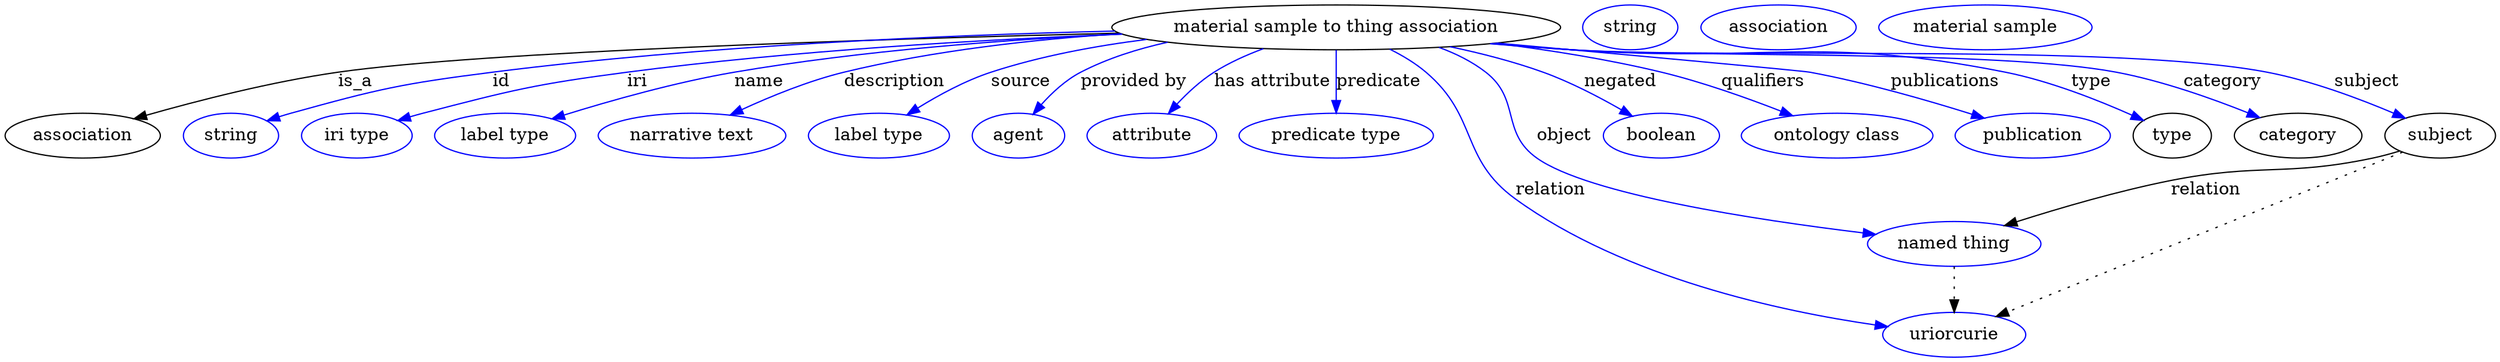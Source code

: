digraph {
	graph [bb="0,0,1659.8,283"];
	node [label="\N"];
	"material sample to thing association"	 [height=0.5,
		label="material sample to thing association",
		pos="876.05,265",
		width=3.8635];
	association	 [height=0.5,
		pos="50.046,178",
		width=1.3902];
	"material sample to thing association" -> association	 [label=is_a,
		lp="233.05,221.5",
		pos="e,85.04,191.05 740.03,261.18 578.25,255.99 318.02,245.43 222.05,229 177.9,221.44 129.07,206.28 94.76,194.45"];
	id	 [color=blue,
		height=0.5,
		label=string,
		pos="149.05,178",
		width=0.84854];
	"material sample to thing association" -> id	 [color=blue,
		label=id,
		lp="331.55,221.5",
		pos="e,172.87,189.59 744.68,258.99 608.14,252.29 403.74,240.81 326.05,229 264.13,219.59 248.3,216.27 189.05,196 186.8,195.23 184.5,194.38 \
182.2,193.48",
		style=solid];
	iri	 [color=blue,
		height=0.5,
		label="iri type",
		pos="234.05,178",
		width=1.011];
	"material sample to thing association" -> iri	 [color=blue,
		label=iri,
		lp="423.55,221.5",
		pos="e,262.05,189.66 742.07,260.08 650.18,255.34 525.69,246.24 417.05,229 355.19,219.19 339.79,214.79 280.05,196 277.28,195.13 274.45,\
194.18 271.61,193.18",
		style=solid];
	name	 [color=blue,
		height=0.5,
		label="label type",
		pos="334.05,178",
		width=1.2638];
	"material sample to thing association" -> name	 [color=blue,
		label=name,
		lp="506.55,221.5",
		pos="e,366.25,190.83 743.15,259.68 668.48,254.93 573.92,245.94 491.05,229 451.14,220.84 407.16,206.02 375.92,194.46",
		style=solid];
	description	 [color=blue,
		height=0.5,
		label="narrative text",
		pos="455.05,178",
		width=1.6068];
	"material sample to thing association" -> description	 [color=blue,
		label=description,
		lp="597.55,221.5",
		pos="e,483.12,193.76 759.33,255.18 687.42,248.4 602.42,238.85 567.05,229 541.05,221.76 513.44,209.25 492.14,198.43",
		style=solid];
	source	 [color=blue,
		height=0.5,
		label="label type",
		pos="576.05,178",
		width=1.2638];
	"material sample to thing association" -> source	 [color=blue,
		label=source,
		lp="679.05,221.5",
		pos="e,597.61,194.06 763.78,254.3 730.07,248.95 693.45,240.94 661.05,229 641.74,221.88 621.93,210.29 606.3,199.96",
		style=solid];
	"provided by"	 [color=blue,
		height=0.5,
		label=agent,
		pos="669.05,178",
		width=0.83048];
	"material sample to thing association" -> "provided by"	 [color=blue,
		label="provided by",
		lp="753.05,221.5",
		pos="e,681.53,194.69 780.53,251.82 759.78,246.57 738.52,239.24 720.05,229 708.07,222.36 697.01,212.09 688.28,202.49",
		style=solid];
	"has attribute"	 [color=blue,
		height=0.5,
		label=attribute,
		pos="757.05,178",
		width=1.1193];
	"material sample to thing association" -> "has attribute"	 [color=blue,
		label="has attribute",
		lp="838.55,221.5",
		pos="e,770.47,195.06 835.92,247.69 825.44,242.37 814.45,236.04 805.05,229 794.96,221.45 785.17,211.65 777.09,202.67",
		style=solid];
	predicate	 [color=blue,
		height=0.5,
		label="predicate type",
		pos="876.05,178",
		width=1.679];
	"material sample to thing association" -> predicate	 [color=blue,
		label=predicate,
		lp="901.05,221.5",
		pos="e,876.05,196 876.05,246.97 876.05,235.19 876.05,219.56 876.05,206.16",
		style=solid];
	object	 [color=blue,
		height=0.5,
		label="named thing",
		pos="1294,91",
		width=1.5346];
	"material sample to thing association" -> object	 [color=blue,
		label=object,
		lp="1036,178",
		pos="e,1244,98.829 942.44,249.12 955.13,244.08 967.66,237.52 978.05,229 1005.6,206.38 990.44,181.31 1019,160 1052.7,134.92 1163.6,112.62 \
1233.9,100.54",
		style=solid];
	relation	 [color=blue,
		height=0.5,
		label=uriorcurie,
		pos="1294,18",
		width=1.2638];
	"material sample to thing association" -> relation	 [color=blue,
		label=relation,
		lp="1032,134.5",
		pos="e,1253.7,26.393 906.14,247.33 914.28,241.92 922.83,235.64 930.05,229 972.64,189.8 964.39,161.28 1011,127 1083,74.103 1183.9,43.441 \
1243.8,28.778",
		style=solid];
	negated	 [color=blue,
		height=0.5,
		label=boolean,
		pos="1100,178",
		width=1.0652];
	"material sample to thing association" -> negated	 [color=blue,
		label=negated,
		lp="1072.5,221.5",
		pos="e,1080.8,193.69 958.4,250.4 980.25,245.07 1003.5,238.06 1024,229 1041.3,221.42 1058.8,209.94 1072.7,199.79",
		style=solid];
	qualifiers	 [color=blue,
		height=0.5,
		label="ontology class",
		pos="1218,178",
		width=1.7151];
	"material sample to thing association" -> qualifiers	 [color=blue,
		label=qualifiers,
		lp="1165,221.5",
		pos="e,1187,193.67 981.38,253.22 1018.7,247.66 1060.6,239.81 1098,229 1125.5,221.07 1155,208.58 1177.9,197.94",
		style=solid];
	publications	 [color=blue,
		height=0.5,
		label=publication,
		pos="1348,178",
		width=1.3902];
	"material sample to thing association" -> publications	 [color=blue,
		label=publications,
		lp="1280.5,221.5",
		pos="e,1314.6,191.49 976.73,252.53 992.56,250.64 1008.7,248.74 1024,247 1100,238.39 1120.4,245.18 1195,229 1233.1,220.76 1274.9,206.44 \
1305.2,195.07",
		style=solid];
	type	 [height=0.5,
		pos="1443,178",
		width=0.75];
	"material sample to thing association" -> type	 [color=blue,
		label=type,
		lp="1377,221.5",
		pos="e,1421.7,189.5 974.28,252.22 990.87,250.3 1007.9,248.47 1024,247 1154.4,235.09 1190,256.05 1318,229 1351.7,221.9 1387.7,206.22 1412.5,\
194.1",
		style=solid];
	category	 [height=0.5,
		pos="1529,178",
		width=1.1374];
	"material sample to thing association" -> category	 [color=blue,
		label=category,
		lp="1466.5,221.5",
		pos="e,1501.2,191.39 973.46,252.14 990.31,250.2 1007.7,248.39 1024,247 1187.6,233.08 1232.2,262.22 1393,229 1427.6,221.87 1465,207.31 \
1491.8,195.57",
		style=solid];
	subject	 [height=0.5,
		pos="1624,178",
		width=0.99297];
	"material sample to thing association" -> subject	 [color=blue,
		label=subject,
		lp="1560.5,221.5",
		pos="e,1598.9,190.82 973.05,252.04 990.03,250.1 1007.5,248.32 1024,247 1128.2,238.68 1391.7,250.21 1494,229 1527.7,222.02 1564,207.11 \
1589.7,195.21",
		style=solid];
	object -> relation	 [pos="e,1294,36.09 1294,72.955 1294,64.883 1294,55.176 1294,46.182",
		style=dotted];
	association_type	 [color=blue,
		height=0.5,
		label=string,
		pos="1064,265",
		width=0.84854];
	association_category	 [color=blue,
		height=0.5,
		label=association,
		pos="1163,265",
		width=1.3902];
	subject -> object	 [label=relation,
		lp="1465,134.5",
		pos="e,1328.9,105.03 1597.3,166.04 1591.4,163.75 1585.1,161.58 1579,160 1520.5,144.64 1503,155.81 1444,142 1407.8,133.52 1368,119.77 \
1338.5,108.68"];
	subject -> relation	 [pos="e,1323.1,32.081 1598.2,165.45 1540.2,137.37 1400.1,69.408 1332.2,36.486",
		style=dotted];
	"material sample to thing association_subject"	 [color=blue,
		height=0.5,
		label="material sample",
		pos="1299,265",
		width=1.8776];
}
